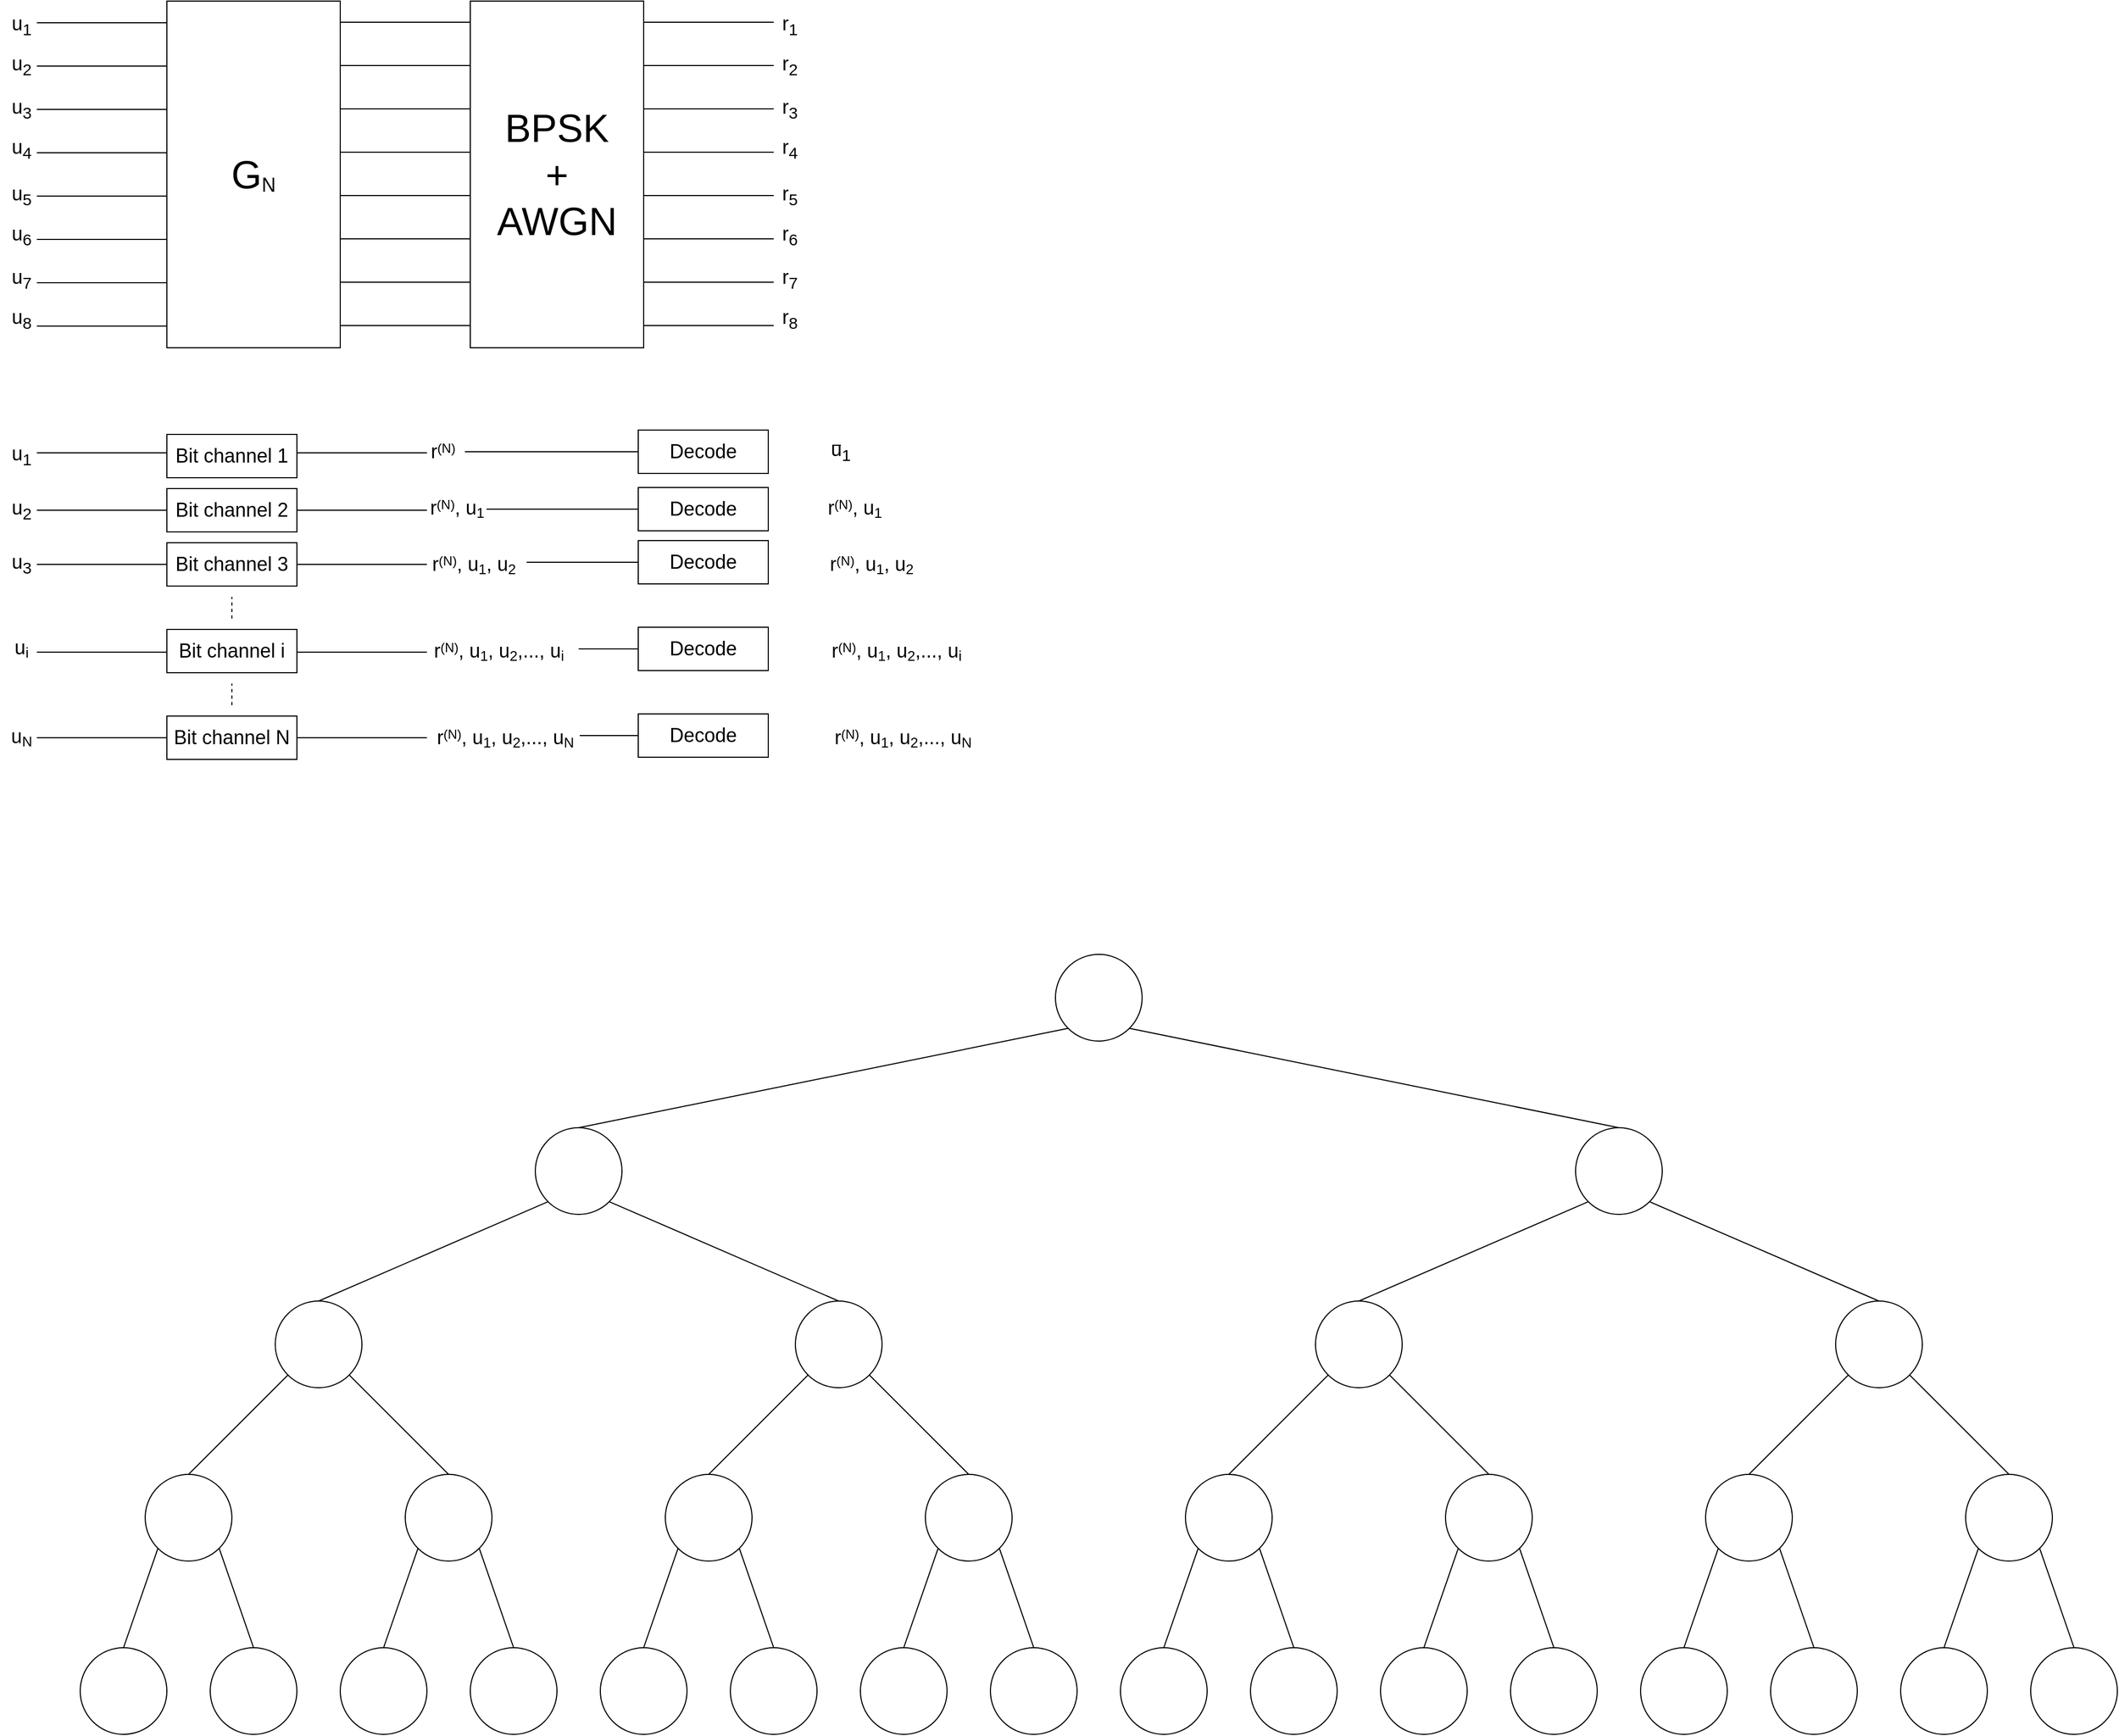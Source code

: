 <mxfile version="15.4.1" type="github">
  <diagram id="AOskYVD_T6Vx6nB35h6X" name="Page-1">
    <mxGraphModel dx="2333" dy="1123" grid="1" gridSize="10" guides="0" tooltips="1" connect="1" arrows="1" fold="1" page="1" pageScale="1" pageWidth="850" pageHeight="1100" math="0" shadow="0">
      <root>
        <mxCell id="0" />
        <mxCell id="1" parent="0" />
        <mxCell id="Tc1mEy770o2BSBTzKzoE-2" value="&lt;font&gt;&lt;span style=&quot;font-size: 36px&quot;&gt;G&lt;/span&gt;&lt;sub&gt;&lt;font style=&quot;font-size: 18px&quot;&gt;N&lt;/font&gt;&lt;/sub&gt;&lt;/font&gt;" style="rounded=0;whiteSpace=wrap;html=1;fillColor=none;" parent="1" vertex="1">
          <mxGeometry x="200" y="40" width="160" height="320" as="geometry" />
        </mxCell>
        <mxCell id="Tc1mEy770o2BSBTzKzoE-3" value="" style="endArrow=none;html=1;" parent="1" edge="1">
          <mxGeometry width="50" height="50" relative="1" as="geometry">
            <mxPoint x="80" y="60" as="sourcePoint" />
            <mxPoint x="200" y="60" as="targetPoint" />
          </mxGeometry>
        </mxCell>
        <mxCell id="Tc1mEy770o2BSBTzKzoE-4" value="" style="endArrow=none;html=1;" parent="1" edge="1">
          <mxGeometry width="50" height="50" relative="1" as="geometry">
            <mxPoint x="80" y="100" as="sourcePoint" />
            <mxPoint x="200" y="100" as="targetPoint" />
          </mxGeometry>
        </mxCell>
        <mxCell id="Tc1mEy770o2BSBTzKzoE-9" value="" style="endArrow=none;html=1;" parent="1" edge="1">
          <mxGeometry width="50" height="50" relative="1" as="geometry">
            <mxPoint x="80" y="140" as="sourcePoint" />
            <mxPoint x="200" y="140" as="targetPoint" />
          </mxGeometry>
        </mxCell>
        <mxCell id="Tc1mEy770o2BSBTzKzoE-10" value="" style="endArrow=none;html=1;" parent="1" edge="1">
          <mxGeometry width="50" height="50" relative="1" as="geometry">
            <mxPoint x="80" y="180" as="sourcePoint" />
            <mxPoint x="200" y="180" as="targetPoint" />
          </mxGeometry>
        </mxCell>
        <mxCell id="Tc1mEy770o2BSBTzKzoE-11" value="" style="endArrow=none;html=1;" parent="1" edge="1">
          <mxGeometry width="50" height="50" relative="1" as="geometry">
            <mxPoint x="80" y="220" as="sourcePoint" />
            <mxPoint x="200" y="220" as="targetPoint" />
          </mxGeometry>
        </mxCell>
        <mxCell id="Tc1mEy770o2BSBTzKzoE-12" value="" style="endArrow=none;html=1;" parent="1" edge="1">
          <mxGeometry width="50" height="50" relative="1" as="geometry">
            <mxPoint x="80" y="260" as="sourcePoint" />
            <mxPoint x="200" y="260" as="targetPoint" />
          </mxGeometry>
        </mxCell>
        <mxCell id="Tc1mEy770o2BSBTzKzoE-13" value="" style="endArrow=none;html=1;" parent="1" edge="1">
          <mxGeometry width="50" height="50" relative="1" as="geometry">
            <mxPoint x="80" y="300" as="sourcePoint" />
            <mxPoint x="200" y="300" as="targetPoint" />
          </mxGeometry>
        </mxCell>
        <mxCell id="Tc1mEy770o2BSBTzKzoE-14" value="" style="endArrow=none;html=1;" parent="1" edge="1">
          <mxGeometry width="50" height="50" relative="1" as="geometry">
            <mxPoint x="80" y="340" as="sourcePoint" />
            <mxPoint x="200" y="340" as="targetPoint" />
          </mxGeometry>
        </mxCell>
        <mxCell id="Tc1mEy770o2BSBTzKzoE-15" value="" style="endArrow=none;html=1;" parent="1" edge="1">
          <mxGeometry width="50" height="50" relative="1" as="geometry">
            <mxPoint x="360" y="59.5" as="sourcePoint" />
            <mxPoint x="480" y="59.5" as="targetPoint" />
          </mxGeometry>
        </mxCell>
        <mxCell id="Tc1mEy770o2BSBTzKzoE-16" value="" style="endArrow=none;html=1;" parent="1" edge="1">
          <mxGeometry width="50" height="50" relative="1" as="geometry">
            <mxPoint x="360" y="99.5" as="sourcePoint" />
            <mxPoint x="480" y="99.5" as="targetPoint" />
          </mxGeometry>
        </mxCell>
        <mxCell id="Tc1mEy770o2BSBTzKzoE-17" value="" style="endArrow=none;html=1;" parent="1" edge="1">
          <mxGeometry width="50" height="50" relative="1" as="geometry">
            <mxPoint x="360" y="139.5" as="sourcePoint" />
            <mxPoint x="480" y="139.5" as="targetPoint" />
          </mxGeometry>
        </mxCell>
        <mxCell id="Tc1mEy770o2BSBTzKzoE-18" value="" style="endArrow=none;html=1;" parent="1" edge="1">
          <mxGeometry width="50" height="50" relative="1" as="geometry">
            <mxPoint x="360" y="179.5" as="sourcePoint" />
            <mxPoint x="480" y="179.5" as="targetPoint" />
          </mxGeometry>
        </mxCell>
        <mxCell id="Tc1mEy770o2BSBTzKzoE-19" value="" style="endArrow=none;html=1;" parent="1" edge="1">
          <mxGeometry width="50" height="50" relative="1" as="geometry">
            <mxPoint x="360" y="219.5" as="sourcePoint" />
            <mxPoint x="480" y="219.5" as="targetPoint" />
          </mxGeometry>
        </mxCell>
        <mxCell id="Tc1mEy770o2BSBTzKzoE-20" value="" style="endArrow=none;html=1;" parent="1" edge="1">
          <mxGeometry width="50" height="50" relative="1" as="geometry">
            <mxPoint x="360" y="259.5" as="sourcePoint" />
            <mxPoint x="480" y="259.5" as="targetPoint" />
          </mxGeometry>
        </mxCell>
        <mxCell id="Tc1mEy770o2BSBTzKzoE-21" value="" style="endArrow=none;html=1;" parent="1" edge="1">
          <mxGeometry width="50" height="50" relative="1" as="geometry">
            <mxPoint x="360" y="299.5" as="sourcePoint" />
            <mxPoint x="480" y="299.5" as="targetPoint" />
          </mxGeometry>
        </mxCell>
        <mxCell id="Tc1mEy770o2BSBTzKzoE-22" value="" style="endArrow=none;html=1;" parent="1" edge="1">
          <mxGeometry width="50" height="50" relative="1" as="geometry">
            <mxPoint x="360" y="339.5" as="sourcePoint" />
            <mxPoint x="480" y="339.5" as="targetPoint" />
          </mxGeometry>
        </mxCell>
        <mxCell id="Tc1mEy770o2BSBTzKzoE-23" value="&lt;font style=&quot;font-size: 36px&quot;&gt;BPSK&lt;br&gt;+&lt;br&gt;AWGN&lt;/font&gt;" style="rounded=0;whiteSpace=wrap;html=1;fillColor=none;" parent="1" vertex="1">
          <mxGeometry x="480" y="40" width="160" height="320" as="geometry" />
        </mxCell>
        <mxCell id="Tc1mEy770o2BSBTzKzoE-24" value="" style="endArrow=none;html=1;" parent="1" edge="1">
          <mxGeometry width="50" height="50" relative="1" as="geometry">
            <mxPoint x="640" y="59.5" as="sourcePoint" />
            <mxPoint x="760" y="59.5" as="targetPoint" />
          </mxGeometry>
        </mxCell>
        <mxCell id="Tc1mEy770o2BSBTzKzoE-25" value="" style="endArrow=none;html=1;" parent="1" edge="1">
          <mxGeometry width="50" height="50" relative="1" as="geometry">
            <mxPoint x="640" y="99.5" as="sourcePoint" />
            <mxPoint x="760" y="99.5" as="targetPoint" />
          </mxGeometry>
        </mxCell>
        <mxCell id="Tc1mEy770o2BSBTzKzoE-26" value="" style="endArrow=none;html=1;" parent="1" edge="1">
          <mxGeometry width="50" height="50" relative="1" as="geometry">
            <mxPoint x="640" y="139.5" as="sourcePoint" />
            <mxPoint x="760" y="139.5" as="targetPoint" />
          </mxGeometry>
        </mxCell>
        <mxCell id="Tc1mEy770o2BSBTzKzoE-27" value="" style="endArrow=none;html=1;" parent="1" edge="1">
          <mxGeometry width="50" height="50" relative="1" as="geometry">
            <mxPoint x="640" y="179.5" as="sourcePoint" />
            <mxPoint x="760" y="179.5" as="targetPoint" />
          </mxGeometry>
        </mxCell>
        <mxCell id="Tc1mEy770o2BSBTzKzoE-28" value="" style="endArrow=none;html=1;" parent="1" edge="1">
          <mxGeometry width="50" height="50" relative="1" as="geometry">
            <mxPoint x="640" y="219.5" as="sourcePoint" />
            <mxPoint x="760" y="219.5" as="targetPoint" />
          </mxGeometry>
        </mxCell>
        <mxCell id="Tc1mEy770o2BSBTzKzoE-29" value="" style="endArrow=none;html=1;" parent="1" edge="1">
          <mxGeometry width="50" height="50" relative="1" as="geometry">
            <mxPoint x="640" y="259.5" as="sourcePoint" />
            <mxPoint x="760" y="259.5" as="targetPoint" />
          </mxGeometry>
        </mxCell>
        <mxCell id="Tc1mEy770o2BSBTzKzoE-30" value="" style="endArrow=none;html=1;" parent="1" edge="1">
          <mxGeometry width="50" height="50" relative="1" as="geometry">
            <mxPoint x="640" y="299.5" as="sourcePoint" />
            <mxPoint x="760" y="299.5" as="targetPoint" />
          </mxGeometry>
        </mxCell>
        <mxCell id="Tc1mEy770o2BSBTzKzoE-31" value="" style="endArrow=none;html=1;" parent="1" edge="1">
          <mxGeometry width="50" height="50" relative="1" as="geometry">
            <mxPoint x="640" y="339.5" as="sourcePoint" />
            <mxPoint x="760" y="339.5" as="targetPoint" />
          </mxGeometry>
        </mxCell>
        <mxCell id="Tc1mEy770o2BSBTzKzoE-32" value="&lt;font style=&quot;font-size: 18px&quot;&gt;u&lt;sub&gt;1&lt;/sub&gt;&lt;/font&gt;" style="text;html=1;strokeColor=none;fillColor=none;align=center;verticalAlign=middle;whiteSpace=wrap;rounded=0;" parent="1" vertex="1">
          <mxGeometry x="46" y="53" width="40" height="20" as="geometry" />
        </mxCell>
        <mxCell id="Tc1mEy770o2BSBTzKzoE-33" value="&lt;font style=&quot;font-size: 18px&quot;&gt;u&lt;sub&gt;2&lt;/sub&gt;&lt;/font&gt;" style="text;html=1;strokeColor=none;fillColor=none;align=center;verticalAlign=middle;whiteSpace=wrap;rounded=0;" parent="1" vertex="1">
          <mxGeometry x="46" y="90" width="40" height="20" as="geometry" />
        </mxCell>
        <mxCell id="Tc1mEy770o2BSBTzKzoE-34" value="&lt;font style=&quot;font-size: 18px&quot;&gt;u&lt;sub&gt;3&lt;/sub&gt;&lt;/font&gt;" style="text;html=1;strokeColor=none;fillColor=none;align=center;verticalAlign=middle;whiteSpace=wrap;rounded=0;" parent="1" vertex="1">
          <mxGeometry x="46" y="130" width="40" height="20" as="geometry" />
        </mxCell>
        <mxCell id="Tc1mEy770o2BSBTzKzoE-35" value="&lt;font style=&quot;font-size: 18px&quot;&gt;u&lt;sub&gt;4&lt;/sub&gt;&lt;/font&gt;" style="text;html=1;strokeColor=none;fillColor=none;align=center;verticalAlign=middle;whiteSpace=wrap;rounded=0;" parent="1" vertex="1">
          <mxGeometry x="46" y="167" width="40" height="20" as="geometry" />
        </mxCell>
        <mxCell id="Tc1mEy770o2BSBTzKzoE-36" value="&lt;font style=&quot;font-size: 18px&quot;&gt;u&lt;sub&gt;5&lt;/sub&gt;&lt;/font&gt;" style="text;html=1;strokeColor=none;fillColor=none;align=center;verticalAlign=middle;whiteSpace=wrap;rounded=0;" parent="1" vertex="1">
          <mxGeometry x="46" y="210" width="40" height="20" as="geometry" />
        </mxCell>
        <mxCell id="Tc1mEy770o2BSBTzKzoE-37" value="&lt;font style=&quot;font-size: 18px&quot;&gt;u&lt;sub&gt;6&lt;br&gt;&lt;/sub&gt;&lt;/font&gt;" style="text;html=1;strokeColor=none;fillColor=none;align=center;verticalAlign=middle;whiteSpace=wrap;rounded=0;" parent="1" vertex="1">
          <mxGeometry x="46" y="247" width="40" height="20" as="geometry" />
        </mxCell>
        <mxCell id="Tc1mEy770o2BSBTzKzoE-38" value="&lt;font style=&quot;font-size: 18px&quot;&gt;u&lt;sub&gt;7&lt;/sub&gt;&lt;/font&gt;" style="text;html=1;strokeColor=none;fillColor=none;align=center;verticalAlign=middle;whiteSpace=wrap;rounded=0;" parent="1" vertex="1">
          <mxGeometry x="46" y="287" width="40" height="20" as="geometry" />
        </mxCell>
        <mxCell id="Tc1mEy770o2BSBTzKzoE-39" value="&lt;font style=&quot;font-size: 18px&quot;&gt;u&lt;sub&gt;8&lt;/sub&gt;&lt;/font&gt;" style="text;html=1;strokeColor=none;fillColor=none;align=center;verticalAlign=middle;whiteSpace=wrap;rounded=0;" parent="1" vertex="1">
          <mxGeometry x="46" y="324" width="40" height="20" as="geometry" />
        </mxCell>
        <mxCell id="Tc1mEy770o2BSBTzKzoE-40" value="&lt;font style=&quot;font-size: 18px&quot;&gt;r&lt;sub&gt;1&lt;/sub&gt;&lt;/font&gt;" style="text;html=1;strokeColor=none;fillColor=none;align=center;verticalAlign=middle;whiteSpace=wrap;rounded=0;" parent="1" vertex="1">
          <mxGeometry x="755" y="53" width="40" height="20" as="geometry" />
        </mxCell>
        <mxCell id="Tc1mEy770o2BSBTzKzoE-41" value="&lt;font style=&quot;font-size: 18px&quot;&gt;r&lt;sub&gt;2&lt;/sub&gt;&lt;/font&gt;" style="text;html=1;strokeColor=none;fillColor=none;align=center;verticalAlign=middle;whiteSpace=wrap;rounded=0;" parent="1" vertex="1">
          <mxGeometry x="755" y="90" width="40" height="20" as="geometry" />
        </mxCell>
        <mxCell id="Tc1mEy770o2BSBTzKzoE-42" value="&lt;font style=&quot;font-size: 18px&quot;&gt;r&lt;sub&gt;3&lt;/sub&gt;&lt;/font&gt;" style="text;html=1;strokeColor=none;fillColor=none;align=center;verticalAlign=middle;whiteSpace=wrap;rounded=0;" parent="1" vertex="1">
          <mxGeometry x="755" y="130" width="40" height="20" as="geometry" />
        </mxCell>
        <mxCell id="Tc1mEy770o2BSBTzKzoE-43" value="&lt;font style=&quot;font-size: 18px&quot;&gt;r&lt;sub&gt;4&lt;/sub&gt;&lt;/font&gt;" style="text;html=1;strokeColor=none;fillColor=none;align=center;verticalAlign=middle;whiteSpace=wrap;rounded=0;" parent="1" vertex="1">
          <mxGeometry x="755" y="167" width="40" height="20" as="geometry" />
        </mxCell>
        <mxCell id="Tc1mEy770o2BSBTzKzoE-44" value="&lt;font style=&quot;font-size: 18px&quot;&gt;r&lt;sub&gt;5&lt;/sub&gt;&lt;/font&gt;" style="text;html=1;strokeColor=none;fillColor=none;align=center;verticalAlign=middle;whiteSpace=wrap;rounded=0;" parent="1" vertex="1">
          <mxGeometry x="755" y="210" width="40" height="20" as="geometry" />
        </mxCell>
        <mxCell id="Tc1mEy770o2BSBTzKzoE-45" value="&lt;font style=&quot;font-size: 18px&quot;&gt;r&lt;sub&gt;6&lt;br&gt;&lt;/sub&gt;&lt;/font&gt;" style="text;html=1;strokeColor=none;fillColor=none;align=center;verticalAlign=middle;whiteSpace=wrap;rounded=0;" parent="1" vertex="1">
          <mxGeometry x="755" y="247" width="40" height="20" as="geometry" />
        </mxCell>
        <mxCell id="Tc1mEy770o2BSBTzKzoE-46" value="&lt;font style=&quot;font-size: 18px&quot;&gt;r&lt;sub&gt;7&lt;/sub&gt;&lt;/font&gt;" style="text;html=1;strokeColor=none;fillColor=none;align=center;verticalAlign=middle;whiteSpace=wrap;rounded=0;" parent="1" vertex="1">
          <mxGeometry x="755" y="287" width="40" height="20" as="geometry" />
        </mxCell>
        <mxCell id="Tc1mEy770o2BSBTzKzoE-47" value="&lt;font style=&quot;font-size: 18px&quot;&gt;r&lt;sub&gt;8&lt;/sub&gt;&lt;/font&gt;" style="text;html=1;strokeColor=none;fillColor=none;align=center;verticalAlign=middle;whiteSpace=wrap;rounded=0;" parent="1" vertex="1">
          <mxGeometry x="755" y="324" width="40" height="20" as="geometry" />
        </mxCell>
        <mxCell id="Fft4RuXF4kXxr0UAbme2-1" value="&lt;font style=&quot;font-size: 18px&quot;&gt;Bit channel 1&lt;/font&gt;" style="rounded=0;whiteSpace=wrap;html=1;fillColor=none;" parent="1" vertex="1">
          <mxGeometry x="200" y="440" width="120" height="40" as="geometry" />
        </mxCell>
        <mxCell id="Fft4RuXF4kXxr0UAbme2-2" value="&lt;font style=&quot;font-size: 18px&quot;&gt;Bit channel 2&lt;/font&gt;" style="rounded=0;whiteSpace=wrap;html=1;fillColor=none;" parent="1" vertex="1">
          <mxGeometry x="200" y="490" width="120" height="40" as="geometry" />
        </mxCell>
        <mxCell id="Fft4RuXF4kXxr0UAbme2-3" value="&lt;font style=&quot;font-size: 18px&quot;&gt;Bit channel 3&lt;/font&gt;" style="rounded=0;whiteSpace=wrap;html=1;fillColor=none;" parent="1" vertex="1">
          <mxGeometry x="200" y="540" width="120" height="40" as="geometry" />
        </mxCell>
        <mxCell id="Fft4RuXF4kXxr0UAbme2-4" value="&lt;font style=&quot;font-size: 18px&quot;&gt;Bit channel i&lt;/font&gt;" style="rounded=0;whiteSpace=wrap;html=1;fillColor=none;" parent="1" vertex="1">
          <mxGeometry x="200" y="620" width="120" height="40" as="geometry" />
        </mxCell>
        <mxCell id="Fft4RuXF4kXxr0UAbme2-5" value="" style="endArrow=none;dashed=1;html=1;" parent="1" edge="1">
          <mxGeometry width="50" height="50" relative="1" as="geometry">
            <mxPoint x="260" y="610" as="sourcePoint" />
            <mxPoint x="260" y="590" as="targetPoint" />
          </mxGeometry>
        </mxCell>
        <mxCell id="Fft4RuXF4kXxr0UAbme2-7" value="&lt;font style=&quot;font-size: 18px&quot;&gt;Bit channel N&lt;/font&gt;" style="rounded=0;whiteSpace=wrap;html=1;fillColor=none;" parent="1" vertex="1">
          <mxGeometry x="200" y="700" width="120" height="40" as="geometry" />
        </mxCell>
        <mxCell id="Fft4RuXF4kXxr0UAbme2-8" value="" style="endArrow=none;dashed=1;html=1;" parent="1" edge="1">
          <mxGeometry width="50" height="50" relative="1" as="geometry">
            <mxPoint x="260" y="690" as="sourcePoint" />
            <mxPoint x="260" y="670" as="targetPoint" />
          </mxGeometry>
        </mxCell>
        <mxCell id="Fft4RuXF4kXxr0UAbme2-9" value="" style="endArrow=none;html=1;" parent="1" edge="1">
          <mxGeometry width="50" height="50" relative="1" as="geometry">
            <mxPoint x="80" y="457" as="sourcePoint" />
            <mxPoint x="200" y="457" as="targetPoint" />
          </mxGeometry>
        </mxCell>
        <mxCell id="Fft4RuXF4kXxr0UAbme2-10" value="" style="endArrow=none;html=1;" parent="1" edge="1">
          <mxGeometry width="50" height="50" relative="1" as="geometry">
            <mxPoint x="80" y="510" as="sourcePoint" />
            <mxPoint x="200" y="510" as="targetPoint" />
          </mxGeometry>
        </mxCell>
        <mxCell id="Fft4RuXF4kXxr0UAbme2-11" value="" style="endArrow=none;html=1;" parent="1" edge="1">
          <mxGeometry width="50" height="50" relative="1" as="geometry">
            <mxPoint x="80" y="560" as="sourcePoint" />
            <mxPoint x="200" y="560" as="targetPoint" />
          </mxGeometry>
        </mxCell>
        <mxCell id="Fft4RuXF4kXxr0UAbme2-12" value="" style="endArrow=none;html=1;" parent="1" edge="1">
          <mxGeometry width="50" height="50" relative="1" as="geometry">
            <mxPoint x="80" y="641" as="sourcePoint" />
            <mxPoint x="200" y="641" as="targetPoint" />
          </mxGeometry>
        </mxCell>
        <mxCell id="Fft4RuXF4kXxr0UAbme2-13" value="" style="endArrow=none;html=1;" parent="1" edge="1">
          <mxGeometry width="50" height="50" relative="1" as="geometry">
            <mxPoint x="80" y="720" as="sourcePoint" />
            <mxPoint x="200" y="720" as="targetPoint" />
          </mxGeometry>
        </mxCell>
        <mxCell id="Fft4RuXF4kXxr0UAbme2-14" value="&lt;font style=&quot;font-size: 18px&quot;&gt;u&lt;sub&gt;1&lt;/sub&gt;&lt;/font&gt;" style="text;html=1;strokeColor=none;fillColor=none;align=center;verticalAlign=middle;whiteSpace=wrap;rounded=0;" parent="1" vertex="1">
          <mxGeometry x="46" y="450" width="40" height="20" as="geometry" />
        </mxCell>
        <mxCell id="Fft4RuXF4kXxr0UAbme2-15" value="&lt;font style=&quot;font-size: 18px&quot;&gt;u&lt;sub&gt;2&lt;/sub&gt;&lt;/font&gt;" style="text;html=1;strokeColor=none;fillColor=none;align=center;verticalAlign=middle;whiteSpace=wrap;rounded=0;" parent="1" vertex="1">
          <mxGeometry x="46" y="500" width="40" height="20" as="geometry" />
        </mxCell>
        <mxCell id="Fft4RuXF4kXxr0UAbme2-16" value="&lt;font style=&quot;font-size: 18px&quot;&gt;u&lt;sub&gt;3&lt;/sub&gt;&lt;/font&gt;" style="text;html=1;strokeColor=none;fillColor=none;align=center;verticalAlign=middle;whiteSpace=wrap;rounded=0;" parent="1" vertex="1">
          <mxGeometry x="46" y="550" width="40" height="20" as="geometry" />
        </mxCell>
        <mxCell id="Fft4RuXF4kXxr0UAbme2-17" value="&lt;font&gt;&lt;span style=&quot;font-size: 18px&quot;&gt;u&lt;/span&gt;&lt;sub&gt;&lt;font style=&quot;font-size: 13px&quot;&gt;i&lt;/font&gt;&lt;/sub&gt;&lt;/font&gt;" style="text;html=1;strokeColor=none;fillColor=none;align=center;verticalAlign=middle;whiteSpace=wrap;rounded=0;" parent="1" vertex="1">
          <mxGeometry x="46" y="628" width="40" height="20" as="geometry" />
        </mxCell>
        <mxCell id="Fft4RuXF4kXxr0UAbme2-18" value="&lt;font&gt;&lt;span style=&quot;font-size: 18px&quot;&gt;u&lt;/span&gt;&lt;sub&gt;&lt;font style=&quot;font-size: 13px&quot;&gt;N&lt;/font&gt;&lt;/sub&gt;&lt;/font&gt;" style="text;html=1;strokeColor=none;fillColor=none;align=center;verticalAlign=middle;whiteSpace=wrap;rounded=0;" parent="1" vertex="1">
          <mxGeometry x="46" y="710" width="40" height="20" as="geometry" />
        </mxCell>
        <mxCell id="Fft4RuXF4kXxr0UAbme2-20" value="" style="endArrow=none;html=1;" parent="1" edge="1">
          <mxGeometry width="50" height="50" relative="1" as="geometry">
            <mxPoint x="320" y="457" as="sourcePoint" />
            <mxPoint x="440" y="457" as="targetPoint" />
          </mxGeometry>
        </mxCell>
        <mxCell id="Fft4RuXF4kXxr0UAbme2-21" value="" style="endArrow=none;html=1;" parent="1" edge="1">
          <mxGeometry width="50" height="50" relative="1" as="geometry">
            <mxPoint x="320" y="510" as="sourcePoint" />
            <mxPoint x="440" y="510" as="targetPoint" />
          </mxGeometry>
        </mxCell>
        <mxCell id="Fft4RuXF4kXxr0UAbme2-22" value="" style="endArrow=none;html=1;" parent="1" edge="1">
          <mxGeometry width="50" height="50" relative="1" as="geometry">
            <mxPoint x="320" y="560" as="sourcePoint" />
            <mxPoint x="440" y="560" as="targetPoint" />
          </mxGeometry>
        </mxCell>
        <mxCell id="Fft4RuXF4kXxr0UAbme2-23" value="" style="endArrow=none;html=1;" parent="1" edge="1">
          <mxGeometry width="50" height="50" relative="1" as="geometry">
            <mxPoint x="320" y="641" as="sourcePoint" />
            <mxPoint x="440" y="641" as="targetPoint" />
          </mxGeometry>
        </mxCell>
        <mxCell id="Fft4RuXF4kXxr0UAbme2-24" value="" style="endArrow=none;html=1;" parent="1" edge="1">
          <mxGeometry width="50" height="50" relative="1" as="geometry">
            <mxPoint x="320" y="720" as="sourcePoint" />
            <mxPoint x="440" y="720" as="targetPoint" />
          </mxGeometry>
        </mxCell>
        <mxCell id="Fft4RuXF4kXxr0UAbme2-27" value="&lt;span style=&quot;font-size: 18px&quot;&gt;r&lt;/span&gt;&lt;sup&gt;&lt;font style=&quot;font-size: 12px&quot;&gt;(N)&lt;/font&gt;&lt;/sup&gt;" style="text;html=1;strokeColor=none;fillColor=none;align=center;verticalAlign=middle;whiteSpace=wrap;rounded=0;" parent="1" vertex="1">
          <mxGeometry x="435" y="446" width="40" height="20" as="geometry" />
        </mxCell>
        <mxCell id="Fft4RuXF4kXxr0UAbme2-28" value="&lt;span style=&quot;font-size: 18px&quot;&gt;r&lt;/span&gt;&lt;sup&gt;&lt;font style=&quot;font-size: 12px&quot;&gt;(N)&lt;/font&gt;&lt;/sup&gt;&lt;span style=&quot;font-size: 18px&quot;&gt;, u&lt;/span&gt;&lt;sub&gt;&lt;font style=&quot;font-size: 13px&quot;&gt;1&lt;/font&gt;&lt;/sub&gt;" style="text;html=1;strokeColor=none;fillColor=none;align=center;verticalAlign=middle;whiteSpace=wrap;rounded=0;" parent="1" vertex="1">
          <mxGeometry x="441" y="499" width="54" height="20" as="geometry" />
        </mxCell>
        <mxCell id="Fft4RuXF4kXxr0UAbme2-29" value="&lt;font&gt;&lt;span style=&quot;font-size: 18px&quot;&gt;r&lt;/span&gt;&lt;sup style=&quot;font-size: 18px&quot;&gt;&lt;font style=&quot;font-size: 12px&quot;&gt;(N)&lt;/font&gt;&lt;/sup&gt;&lt;span style=&quot;font-size: 18px&quot;&gt;, u&lt;/span&gt;&lt;sub&gt;&lt;font style=&quot;font-size: 13px&quot;&gt;1&lt;/font&gt;&lt;/sub&gt;&lt;span style=&quot;font-size: 18px&quot;&gt;, u&lt;/span&gt;&lt;sub&gt;&lt;font style=&quot;font-size: 13px&quot;&gt;2&lt;/font&gt;&lt;/sub&gt;&lt;/font&gt;" style="text;html=1;strokeColor=none;fillColor=none;align=center;verticalAlign=middle;whiteSpace=wrap;rounded=0;" parent="1" vertex="1">
          <mxGeometry x="435" y="548" width="97" height="20" as="geometry" />
        </mxCell>
        <mxCell id="Fft4RuXF4kXxr0UAbme2-30" value="&lt;font&gt;&lt;span style=&quot;font-size: 18px&quot;&gt;r&lt;/span&gt;&lt;sup style=&quot;font-size: 18px&quot;&gt;&lt;font style=&quot;font-size: 12px&quot;&gt;(N)&lt;/font&gt;&lt;/sup&gt;&lt;span style=&quot;font-size: 18px&quot;&gt;, u&lt;/span&gt;&lt;sub&gt;&lt;font style=&quot;font-size: 13px&quot;&gt;1&lt;/font&gt;&lt;/sub&gt;&lt;span style=&quot;font-size: 18px&quot;&gt;, u&lt;/span&gt;&lt;sub&gt;&lt;font style=&quot;font-size: 13px&quot;&gt;2&lt;/font&gt;&lt;/sub&gt;&lt;span style=&quot;font-size: 18px&quot;&gt;,..., u&lt;/span&gt;&lt;sub&gt;&lt;font style=&quot;font-size: 13px&quot;&gt;i&lt;/font&gt;&lt;/sub&gt;&lt;/font&gt;" style="text;html=1;strokeColor=none;fillColor=none;align=center;verticalAlign=middle;whiteSpace=wrap;rounded=0;" parent="1" vertex="1">
          <mxGeometry x="433" y="628" width="147" height="20" as="geometry" />
        </mxCell>
        <mxCell id="Fft4RuXF4kXxr0UAbme2-31" value="&lt;font&gt;&lt;span style=&quot;font-size: 18px&quot;&gt;r&lt;/span&gt;&lt;sup style=&quot;font-size: 18px&quot;&gt;&lt;font style=&quot;font-size: 12px&quot;&gt;(N)&lt;/font&gt;&lt;/sup&gt;&lt;span style=&quot;font-size: 18px&quot;&gt;, u&lt;/span&gt;&lt;sub&gt;&lt;font style=&quot;font-size: 13px&quot;&gt;1&lt;/font&gt;&lt;/sub&gt;&lt;span style=&quot;font-size: 18px&quot;&gt;, u&lt;/span&gt;&lt;sub&gt;&lt;font style=&quot;font-size: 13px&quot;&gt;2&lt;/font&gt;&lt;/sub&gt;&lt;span style=&quot;font-size: 18px&quot;&gt;,...,&amp;nbsp;u&lt;/span&gt;&lt;sub&gt;&lt;font style=&quot;font-size: 13px&quot;&gt;N&lt;/font&gt;&lt;/sub&gt;&lt;/font&gt;" style="text;html=1;strokeColor=none;fillColor=none;align=center;verticalAlign=middle;whiteSpace=wrap;rounded=0;" parent="1" vertex="1">
          <mxGeometry x="444" y="708" width="137" height="20" as="geometry" />
        </mxCell>
        <mxCell id="eZ2CjNAfuJwfLxTCeF0J-1" value="&lt;font style=&quot;font-size: 18px&quot;&gt;Decode&lt;/font&gt;" style="rounded=0;whiteSpace=wrap;html=1;fillColor=none;" parent="1" vertex="1">
          <mxGeometry x="635" y="436" width="120" height="40" as="geometry" />
        </mxCell>
        <mxCell id="eZ2CjNAfuJwfLxTCeF0J-2" value="&lt;span style=&quot;font-size: 18px&quot;&gt;Decode&lt;/span&gt;" style="rounded=0;whiteSpace=wrap;html=1;fillColor=none;" parent="1" vertex="1">
          <mxGeometry x="635" y="489" width="120" height="40" as="geometry" />
        </mxCell>
        <mxCell id="eZ2CjNAfuJwfLxTCeF0J-3" value="&lt;span style=&quot;font-size: 18px&quot;&gt;Decode&lt;/span&gt;" style="rounded=0;whiteSpace=wrap;html=1;fillColor=none;" parent="1" vertex="1">
          <mxGeometry x="635" y="538" width="120" height="40" as="geometry" />
        </mxCell>
        <mxCell id="eZ2CjNAfuJwfLxTCeF0J-4" value="&lt;span style=&quot;font-size: 18px&quot;&gt;Decode&lt;/span&gt;" style="rounded=0;whiteSpace=wrap;html=1;fillColor=none;" parent="1" vertex="1">
          <mxGeometry x="635" y="618" width="120" height="40" as="geometry" />
        </mxCell>
        <mxCell id="eZ2CjNAfuJwfLxTCeF0J-5" value="&lt;span style=&quot;font-size: 18px&quot;&gt;Decode&lt;/span&gt;" style="rounded=0;whiteSpace=wrap;html=1;fillColor=none;" parent="1" vertex="1">
          <mxGeometry x="635" y="698" width="120" height="40" as="geometry" />
        </mxCell>
        <mxCell id="eZ2CjNAfuJwfLxTCeF0J-10" value="" style="endArrow=none;html=1;entryX=1;entryY=0.5;entryDx=0;entryDy=0;exitX=0;exitY=0.5;exitDx=0;exitDy=0;" parent="1" source="eZ2CjNAfuJwfLxTCeF0J-1" target="Fft4RuXF4kXxr0UAbme2-27" edge="1">
          <mxGeometry width="50" height="50" relative="1" as="geometry">
            <mxPoint x="400" y="680" as="sourcePoint" />
            <mxPoint x="450" y="630" as="targetPoint" />
          </mxGeometry>
        </mxCell>
        <mxCell id="eZ2CjNAfuJwfLxTCeF0J-11" value="" style="endArrow=none;html=1;entryX=0;entryY=0.5;entryDx=0;entryDy=0;exitX=1;exitY=0.5;exitDx=0;exitDy=0;" parent="1" source="Fft4RuXF4kXxr0UAbme2-28" target="eZ2CjNAfuJwfLxTCeF0J-2" edge="1">
          <mxGeometry width="50" height="50" relative="1" as="geometry">
            <mxPoint x="520" y="520" as="sourcePoint" />
            <mxPoint x="600" y="500" as="targetPoint" />
          </mxGeometry>
        </mxCell>
        <mxCell id="eZ2CjNAfuJwfLxTCeF0J-12" value="" style="endArrow=none;html=1;exitX=1;exitY=0.5;exitDx=0;exitDy=0;entryX=0;entryY=0.5;entryDx=0;entryDy=0;" parent="1" source="Fft4RuXF4kXxr0UAbme2-29" target="eZ2CjNAfuJwfLxTCeF0J-3" edge="1">
          <mxGeometry width="50" height="50" relative="1" as="geometry">
            <mxPoint x="550" y="620" as="sourcePoint" />
            <mxPoint x="600" y="570" as="targetPoint" />
          </mxGeometry>
        </mxCell>
        <mxCell id="eZ2CjNAfuJwfLxTCeF0J-13" value="" style="endArrow=none;html=1;exitX=1;exitY=0.5;exitDx=0;exitDy=0;entryX=0;entryY=0.5;entryDx=0;entryDy=0;" parent="1" source="Fft4RuXF4kXxr0UAbme2-30" target="eZ2CjNAfuJwfLxTCeF0J-4" edge="1">
          <mxGeometry width="50" height="50" relative="1" as="geometry">
            <mxPoint x="470" y="640" as="sourcePoint" />
            <mxPoint x="520" y="590" as="targetPoint" />
          </mxGeometry>
        </mxCell>
        <mxCell id="eZ2CjNAfuJwfLxTCeF0J-14" value="" style="endArrow=none;html=1;exitX=1;exitY=0.5;exitDx=0;exitDy=0;entryX=0;entryY=0.5;entryDx=0;entryDy=0;" parent="1" source="Fft4RuXF4kXxr0UAbme2-31" target="eZ2CjNAfuJwfLxTCeF0J-5" edge="1">
          <mxGeometry width="50" height="50" relative="1" as="geometry">
            <mxPoint x="600" y="820" as="sourcePoint" />
            <mxPoint x="650" y="770" as="targetPoint" />
          </mxGeometry>
        </mxCell>
        <mxCell id="eZ2CjNAfuJwfLxTCeF0J-18" value="&lt;span style=&quot;font-size: 18px&quot;&gt;u&lt;sub&gt;1&lt;/sub&gt;&lt;/span&gt;" style="text;html=1;strokeColor=none;fillColor=none;align=center;verticalAlign=middle;whiteSpace=wrap;rounded=0;" parent="1" vertex="1">
          <mxGeometry x="802" y="446" width="40" height="20" as="geometry" />
        </mxCell>
        <mxCell id="eZ2CjNAfuJwfLxTCeF0J-19" value="&lt;span style=&quot;font-size: 18px&quot;&gt;r&lt;/span&gt;&lt;sup&gt;&lt;font style=&quot;font-size: 12px&quot;&gt;(N)&lt;/font&gt;&lt;/sup&gt;&lt;span style=&quot;font-size: 18px&quot;&gt;, u&lt;/span&gt;&lt;sub&gt;&lt;font style=&quot;font-size: 13px&quot;&gt;1&lt;/font&gt;&lt;/sub&gt;" style="text;html=1;strokeColor=none;fillColor=none;align=center;verticalAlign=middle;whiteSpace=wrap;rounded=0;" parent="1" vertex="1">
          <mxGeometry x="808" y="499" width="54" height="20" as="geometry" />
        </mxCell>
        <mxCell id="eZ2CjNAfuJwfLxTCeF0J-20" value="&lt;font&gt;&lt;span style=&quot;font-size: 18px&quot;&gt;r&lt;/span&gt;&lt;sup style=&quot;font-size: 18px&quot;&gt;&lt;font style=&quot;font-size: 12px&quot;&gt;(N)&lt;/font&gt;&lt;/sup&gt;&lt;span style=&quot;font-size: 18px&quot;&gt;, u&lt;/span&gt;&lt;sub&gt;&lt;font style=&quot;font-size: 13px&quot;&gt;1&lt;/font&gt;&lt;/sub&gt;&lt;span style=&quot;font-size: 18px&quot;&gt;, u&lt;/span&gt;&lt;sub&gt;&lt;font style=&quot;font-size: 13px&quot;&gt;2&lt;/font&gt;&lt;/sub&gt;&lt;/font&gt;" style="text;html=1;strokeColor=none;fillColor=none;align=center;verticalAlign=middle;whiteSpace=wrap;rounded=0;" parent="1" vertex="1">
          <mxGeometry x="802" y="548" width="97" height="20" as="geometry" />
        </mxCell>
        <mxCell id="eZ2CjNAfuJwfLxTCeF0J-21" value="&lt;font&gt;&lt;span style=&quot;font-size: 18px&quot;&gt;r&lt;/span&gt;&lt;sup style=&quot;font-size: 18px&quot;&gt;&lt;font style=&quot;font-size: 12px&quot;&gt;(N)&lt;/font&gt;&lt;/sup&gt;&lt;span style=&quot;font-size: 18px&quot;&gt;, u&lt;/span&gt;&lt;sub&gt;&lt;font style=&quot;font-size: 13px&quot;&gt;1&lt;/font&gt;&lt;/sub&gt;&lt;span style=&quot;font-size: 18px&quot;&gt;, u&lt;/span&gt;&lt;sub&gt;&lt;font style=&quot;font-size: 13px&quot;&gt;2&lt;/font&gt;&lt;/sub&gt;&lt;span style=&quot;font-size: 18px&quot;&gt;,..., u&lt;/span&gt;&lt;sub&gt;&lt;font style=&quot;font-size: 13px&quot;&gt;i&lt;/font&gt;&lt;/sub&gt;&lt;/font&gt;" style="text;html=1;strokeColor=none;fillColor=none;align=center;verticalAlign=middle;whiteSpace=wrap;rounded=0;" parent="1" vertex="1">
          <mxGeometry x="800" y="628" width="147" height="20" as="geometry" />
        </mxCell>
        <mxCell id="eZ2CjNAfuJwfLxTCeF0J-22" value="&lt;font&gt;&lt;span style=&quot;font-size: 18px&quot;&gt;r&lt;/span&gt;&lt;sup style=&quot;font-size: 18px&quot;&gt;&lt;font style=&quot;font-size: 12px&quot;&gt;(N)&lt;/font&gt;&lt;/sup&gt;&lt;span style=&quot;font-size: 18px&quot;&gt;, u&lt;/span&gt;&lt;sub&gt;&lt;font style=&quot;font-size: 13px&quot;&gt;1&lt;/font&gt;&lt;/sub&gt;&lt;span style=&quot;font-size: 18px&quot;&gt;, u&lt;/span&gt;&lt;sub&gt;&lt;font style=&quot;font-size: 13px&quot;&gt;2&lt;/font&gt;&lt;/sub&gt;&lt;span style=&quot;font-size: 18px&quot;&gt;,...,&amp;nbsp;u&lt;/span&gt;&lt;sub&gt;&lt;font style=&quot;font-size: 13px&quot;&gt;N&lt;/font&gt;&lt;/sub&gt;&lt;/font&gt;" style="text;html=1;strokeColor=none;fillColor=none;align=center;verticalAlign=middle;whiteSpace=wrap;rounded=0;" parent="1" vertex="1">
          <mxGeometry x="811" y="708" width="137" height="20" as="geometry" />
        </mxCell>
        <mxCell id="eZ2CjNAfuJwfLxTCeF0J-25" value="" style="endArrow=none;html=1;" parent="1" edge="1">
          <mxGeometry width="50" height="50" relative="1" as="geometry">
            <mxPoint x="814" y="450" as="sourcePoint" />
            <mxPoint x="822" y="450" as="targetPoint" />
          </mxGeometry>
        </mxCell>
        <mxCell id="QPV_tZbVYUH0hGGgRZ_0-54" style="rounded=0;orthogonalLoop=1;jettySize=auto;html=1;exitX=0.5;exitY=0;exitDx=0;exitDy=0;entryX=0;entryY=1;entryDx=0;entryDy=0;endArrow=none;endFill=0;" edge="1" parent="1" source="QPV_tZbVYUH0hGGgRZ_0-39" target="QPV_tZbVYUH0hGGgRZ_0-41">
          <mxGeometry relative="1" as="geometry" />
        </mxCell>
        <mxCell id="QPV_tZbVYUH0hGGgRZ_0-39" value="" style="ellipse;whiteSpace=wrap;html=1;aspect=fixed;" vertex="1" parent="1">
          <mxGeometry x="120" y="1560" width="80" height="80" as="geometry" />
        </mxCell>
        <mxCell id="QPV_tZbVYUH0hGGgRZ_0-55" style="edgeStyle=none;rounded=0;orthogonalLoop=1;jettySize=auto;html=1;exitX=0.5;exitY=0;exitDx=0;exitDy=0;entryX=1;entryY=1;entryDx=0;entryDy=0;endArrow=none;endFill=0;" edge="1" parent="1" source="QPV_tZbVYUH0hGGgRZ_0-40" target="QPV_tZbVYUH0hGGgRZ_0-41">
          <mxGeometry relative="1" as="geometry" />
        </mxCell>
        <mxCell id="QPV_tZbVYUH0hGGgRZ_0-40" value="" style="ellipse;whiteSpace=wrap;html=1;aspect=fixed;" vertex="1" parent="1">
          <mxGeometry x="240" y="1560" width="80" height="80" as="geometry" />
        </mxCell>
        <mxCell id="QPV_tZbVYUH0hGGgRZ_0-62" style="edgeStyle=none;rounded=0;orthogonalLoop=1;jettySize=auto;html=1;exitX=0.5;exitY=0;exitDx=0;exitDy=0;entryX=0;entryY=1;entryDx=0;entryDy=0;endArrow=none;endFill=0;" edge="1" parent="1" source="QPV_tZbVYUH0hGGgRZ_0-41" target="QPV_tZbVYUH0hGGgRZ_0-51">
          <mxGeometry relative="1" as="geometry" />
        </mxCell>
        <mxCell id="QPV_tZbVYUH0hGGgRZ_0-41" value="" style="ellipse;whiteSpace=wrap;html=1;aspect=fixed;" vertex="1" parent="1">
          <mxGeometry x="180" y="1400" width="80" height="80" as="geometry" />
        </mxCell>
        <mxCell id="QPV_tZbVYUH0hGGgRZ_0-56" style="edgeStyle=none;rounded=0;orthogonalLoop=1;jettySize=auto;html=1;exitX=0.5;exitY=0;exitDx=0;exitDy=0;entryX=0;entryY=1;entryDx=0;entryDy=0;endArrow=none;endFill=0;" edge="1" parent="1" source="QPV_tZbVYUH0hGGgRZ_0-42" target="QPV_tZbVYUH0hGGgRZ_0-44">
          <mxGeometry relative="1" as="geometry" />
        </mxCell>
        <mxCell id="QPV_tZbVYUH0hGGgRZ_0-42" value="" style="ellipse;whiteSpace=wrap;html=1;aspect=fixed;" vertex="1" parent="1">
          <mxGeometry x="360" y="1560" width="80" height="80" as="geometry" />
        </mxCell>
        <mxCell id="QPV_tZbVYUH0hGGgRZ_0-57" style="edgeStyle=none;rounded=0;orthogonalLoop=1;jettySize=auto;html=1;exitX=0.5;exitY=0;exitDx=0;exitDy=0;entryX=1;entryY=1;entryDx=0;entryDy=0;endArrow=none;endFill=0;" edge="1" parent="1" source="QPV_tZbVYUH0hGGgRZ_0-43" target="QPV_tZbVYUH0hGGgRZ_0-44">
          <mxGeometry relative="1" as="geometry" />
        </mxCell>
        <mxCell id="QPV_tZbVYUH0hGGgRZ_0-43" value="" style="ellipse;whiteSpace=wrap;html=1;aspect=fixed;" vertex="1" parent="1">
          <mxGeometry x="480" y="1560" width="80" height="80" as="geometry" />
        </mxCell>
        <mxCell id="QPV_tZbVYUH0hGGgRZ_0-63" style="edgeStyle=none;rounded=0;orthogonalLoop=1;jettySize=auto;html=1;exitX=0.5;exitY=0;exitDx=0;exitDy=0;entryX=1;entryY=1;entryDx=0;entryDy=0;endArrow=none;endFill=0;" edge="1" parent="1" source="QPV_tZbVYUH0hGGgRZ_0-44" target="QPV_tZbVYUH0hGGgRZ_0-51">
          <mxGeometry relative="1" as="geometry" />
        </mxCell>
        <mxCell id="QPV_tZbVYUH0hGGgRZ_0-44" value="" style="ellipse;whiteSpace=wrap;html=1;aspect=fixed;" vertex="1" parent="1">
          <mxGeometry x="420" y="1400" width="80" height="80" as="geometry" />
        </mxCell>
        <mxCell id="QPV_tZbVYUH0hGGgRZ_0-58" style="edgeStyle=none;rounded=0;orthogonalLoop=1;jettySize=auto;html=1;exitX=0.5;exitY=0;exitDx=0;exitDy=0;entryX=0;entryY=1;entryDx=0;entryDy=0;endArrow=none;endFill=0;" edge="1" parent="1" source="QPV_tZbVYUH0hGGgRZ_0-45" target="QPV_tZbVYUH0hGGgRZ_0-47">
          <mxGeometry relative="1" as="geometry" />
        </mxCell>
        <mxCell id="QPV_tZbVYUH0hGGgRZ_0-45" value="" style="ellipse;whiteSpace=wrap;html=1;aspect=fixed;" vertex="1" parent="1">
          <mxGeometry x="600" y="1560" width="80" height="80" as="geometry" />
        </mxCell>
        <mxCell id="QPV_tZbVYUH0hGGgRZ_0-59" style="edgeStyle=none;rounded=0;orthogonalLoop=1;jettySize=auto;html=1;exitX=0.5;exitY=0;exitDx=0;exitDy=0;entryX=1;entryY=1;entryDx=0;entryDy=0;endArrow=none;endFill=0;" edge="1" parent="1" source="QPV_tZbVYUH0hGGgRZ_0-46" target="QPV_tZbVYUH0hGGgRZ_0-47">
          <mxGeometry relative="1" as="geometry" />
        </mxCell>
        <mxCell id="QPV_tZbVYUH0hGGgRZ_0-46" value="" style="ellipse;whiteSpace=wrap;html=1;aspect=fixed;" vertex="1" parent="1">
          <mxGeometry x="720" y="1560" width="80" height="80" as="geometry" />
        </mxCell>
        <mxCell id="QPV_tZbVYUH0hGGgRZ_0-64" style="edgeStyle=none;rounded=0;orthogonalLoop=1;jettySize=auto;html=1;exitX=0.5;exitY=0;exitDx=0;exitDy=0;endArrow=none;endFill=0;" edge="1" parent="1" source="QPV_tZbVYUH0hGGgRZ_0-47" target="QPV_tZbVYUH0hGGgRZ_0-52">
          <mxGeometry relative="1" as="geometry" />
        </mxCell>
        <mxCell id="QPV_tZbVYUH0hGGgRZ_0-47" value="" style="ellipse;whiteSpace=wrap;html=1;aspect=fixed;" vertex="1" parent="1">
          <mxGeometry x="660" y="1400" width="80" height="80" as="geometry" />
        </mxCell>
        <mxCell id="QPV_tZbVYUH0hGGgRZ_0-60" style="edgeStyle=none;rounded=0;orthogonalLoop=1;jettySize=auto;html=1;exitX=0.5;exitY=0;exitDx=0;exitDy=0;entryX=0;entryY=1;entryDx=0;entryDy=0;endArrow=none;endFill=0;" edge="1" parent="1" source="QPV_tZbVYUH0hGGgRZ_0-48" target="QPV_tZbVYUH0hGGgRZ_0-50">
          <mxGeometry relative="1" as="geometry" />
        </mxCell>
        <mxCell id="QPV_tZbVYUH0hGGgRZ_0-48" value="" style="ellipse;whiteSpace=wrap;html=1;aspect=fixed;" vertex="1" parent="1">
          <mxGeometry x="840" y="1560" width="80" height="80" as="geometry" />
        </mxCell>
        <mxCell id="QPV_tZbVYUH0hGGgRZ_0-61" style="edgeStyle=none;rounded=0;orthogonalLoop=1;jettySize=auto;html=1;exitX=0.5;exitY=0;exitDx=0;exitDy=0;entryX=1;entryY=1;entryDx=0;entryDy=0;endArrow=none;endFill=0;" edge="1" parent="1" source="QPV_tZbVYUH0hGGgRZ_0-49" target="QPV_tZbVYUH0hGGgRZ_0-50">
          <mxGeometry relative="1" as="geometry" />
        </mxCell>
        <mxCell id="QPV_tZbVYUH0hGGgRZ_0-49" value="" style="ellipse;whiteSpace=wrap;html=1;aspect=fixed;" vertex="1" parent="1">
          <mxGeometry x="960" y="1560" width="80" height="80" as="geometry" />
        </mxCell>
        <mxCell id="QPV_tZbVYUH0hGGgRZ_0-65" style="edgeStyle=none;rounded=0;orthogonalLoop=1;jettySize=auto;html=1;exitX=0.5;exitY=0;exitDx=0;exitDy=0;endArrow=none;endFill=0;" edge="1" parent="1" source="QPV_tZbVYUH0hGGgRZ_0-50" target="QPV_tZbVYUH0hGGgRZ_0-52">
          <mxGeometry relative="1" as="geometry" />
        </mxCell>
        <mxCell id="QPV_tZbVYUH0hGGgRZ_0-50" value="" style="ellipse;whiteSpace=wrap;html=1;aspect=fixed;" vertex="1" parent="1">
          <mxGeometry x="900" y="1400" width="80" height="80" as="geometry" />
        </mxCell>
        <mxCell id="QPV_tZbVYUH0hGGgRZ_0-67" style="edgeStyle=none;rounded=0;orthogonalLoop=1;jettySize=auto;html=1;exitX=0.5;exitY=0;exitDx=0;exitDy=0;entryX=0;entryY=1;entryDx=0;entryDy=0;endArrow=none;endFill=0;" edge="1" parent="1" source="QPV_tZbVYUH0hGGgRZ_0-51" target="QPV_tZbVYUH0hGGgRZ_0-53">
          <mxGeometry relative="1" as="geometry" />
        </mxCell>
        <mxCell id="QPV_tZbVYUH0hGGgRZ_0-51" value="" style="ellipse;whiteSpace=wrap;html=1;aspect=fixed;" vertex="1" parent="1">
          <mxGeometry x="300" y="1240" width="80" height="80" as="geometry" />
        </mxCell>
        <mxCell id="QPV_tZbVYUH0hGGgRZ_0-68" style="edgeStyle=none;rounded=0;orthogonalLoop=1;jettySize=auto;html=1;exitX=0.5;exitY=0;exitDx=0;exitDy=0;entryX=1;entryY=1;entryDx=0;entryDy=0;endArrow=none;endFill=0;" edge="1" parent="1" source="QPV_tZbVYUH0hGGgRZ_0-52" target="QPV_tZbVYUH0hGGgRZ_0-53">
          <mxGeometry relative="1" as="geometry" />
        </mxCell>
        <mxCell id="QPV_tZbVYUH0hGGgRZ_0-52" value="" style="ellipse;whiteSpace=wrap;html=1;aspect=fixed;" vertex="1" parent="1">
          <mxGeometry x="780" y="1240" width="80" height="80" as="geometry" />
        </mxCell>
        <mxCell id="QPV_tZbVYUH0hGGgRZ_0-100" style="edgeStyle=none;rounded=0;orthogonalLoop=1;jettySize=auto;html=1;exitX=0.5;exitY=0;exitDx=0;exitDy=0;entryX=0;entryY=1;entryDx=0;entryDy=0;endArrow=none;endFill=0;" edge="1" parent="1" source="QPV_tZbVYUH0hGGgRZ_0-53" target="QPV_tZbVYUH0hGGgRZ_0-99">
          <mxGeometry relative="1" as="geometry" />
        </mxCell>
        <mxCell id="QPV_tZbVYUH0hGGgRZ_0-53" value="" style="ellipse;whiteSpace=wrap;html=1;aspect=fixed;" vertex="1" parent="1">
          <mxGeometry x="540" y="1080" width="80" height="80" as="geometry" />
        </mxCell>
        <mxCell id="QPV_tZbVYUH0hGGgRZ_0-69" style="rounded=0;orthogonalLoop=1;jettySize=auto;html=1;exitX=0.5;exitY=0;exitDx=0;exitDy=0;entryX=0;entryY=1;entryDx=0;entryDy=0;endArrow=none;endFill=0;" edge="1" parent="1" source="QPV_tZbVYUH0hGGgRZ_0-70" target="QPV_tZbVYUH0hGGgRZ_0-74">
          <mxGeometry relative="1" as="geometry" />
        </mxCell>
        <mxCell id="QPV_tZbVYUH0hGGgRZ_0-70" value="" style="ellipse;whiteSpace=wrap;html=1;aspect=fixed;" vertex="1" parent="1">
          <mxGeometry x="1080" y="1560" width="80" height="80" as="geometry" />
        </mxCell>
        <mxCell id="QPV_tZbVYUH0hGGgRZ_0-71" style="edgeStyle=none;rounded=0;orthogonalLoop=1;jettySize=auto;html=1;exitX=0.5;exitY=0;exitDx=0;exitDy=0;entryX=1;entryY=1;entryDx=0;entryDy=0;endArrow=none;endFill=0;" edge="1" parent="1" source="QPV_tZbVYUH0hGGgRZ_0-72" target="QPV_tZbVYUH0hGGgRZ_0-74">
          <mxGeometry relative="1" as="geometry" />
        </mxCell>
        <mxCell id="QPV_tZbVYUH0hGGgRZ_0-72" value="" style="ellipse;whiteSpace=wrap;html=1;aspect=fixed;" vertex="1" parent="1">
          <mxGeometry x="1200" y="1560" width="80" height="80" as="geometry" />
        </mxCell>
        <mxCell id="QPV_tZbVYUH0hGGgRZ_0-73" style="edgeStyle=none;rounded=0;orthogonalLoop=1;jettySize=auto;html=1;exitX=0.5;exitY=0;exitDx=0;exitDy=0;entryX=0;entryY=1;entryDx=0;entryDy=0;endArrow=none;endFill=0;" edge="1" parent="1" source="QPV_tZbVYUH0hGGgRZ_0-74" target="QPV_tZbVYUH0hGGgRZ_0-94">
          <mxGeometry relative="1" as="geometry" />
        </mxCell>
        <mxCell id="QPV_tZbVYUH0hGGgRZ_0-74" value="" style="ellipse;whiteSpace=wrap;html=1;aspect=fixed;" vertex="1" parent="1">
          <mxGeometry x="1140" y="1400" width="80" height="80" as="geometry" />
        </mxCell>
        <mxCell id="QPV_tZbVYUH0hGGgRZ_0-75" style="edgeStyle=none;rounded=0;orthogonalLoop=1;jettySize=auto;html=1;exitX=0.5;exitY=0;exitDx=0;exitDy=0;entryX=0;entryY=1;entryDx=0;entryDy=0;endArrow=none;endFill=0;" edge="1" parent="1" source="QPV_tZbVYUH0hGGgRZ_0-76" target="QPV_tZbVYUH0hGGgRZ_0-80">
          <mxGeometry relative="1" as="geometry" />
        </mxCell>
        <mxCell id="QPV_tZbVYUH0hGGgRZ_0-76" value="" style="ellipse;whiteSpace=wrap;html=1;aspect=fixed;" vertex="1" parent="1">
          <mxGeometry x="1320" y="1560" width="80" height="80" as="geometry" />
        </mxCell>
        <mxCell id="QPV_tZbVYUH0hGGgRZ_0-77" style="edgeStyle=none;rounded=0;orthogonalLoop=1;jettySize=auto;html=1;exitX=0.5;exitY=0;exitDx=0;exitDy=0;entryX=1;entryY=1;entryDx=0;entryDy=0;endArrow=none;endFill=0;" edge="1" parent="1" source="QPV_tZbVYUH0hGGgRZ_0-78" target="QPV_tZbVYUH0hGGgRZ_0-80">
          <mxGeometry relative="1" as="geometry" />
        </mxCell>
        <mxCell id="QPV_tZbVYUH0hGGgRZ_0-78" value="" style="ellipse;whiteSpace=wrap;html=1;aspect=fixed;" vertex="1" parent="1">
          <mxGeometry x="1440" y="1560" width="80" height="80" as="geometry" />
        </mxCell>
        <mxCell id="QPV_tZbVYUH0hGGgRZ_0-79" style="edgeStyle=none;rounded=0;orthogonalLoop=1;jettySize=auto;html=1;exitX=0.5;exitY=0;exitDx=0;exitDy=0;entryX=1;entryY=1;entryDx=0;entryDy=0;endArrow=none;endFill=0;" edge="1" parent="1" source="QPV_tZbVYUH0hGGgRZ_0-80" target="QPV_tZbVYUH0hGGgRZ_0-94">
          <mxGeometry relative="1" as="geometry" />
        </mxCell>
        <mxCell id="QPV_tZbVYUH0hGGgRZ_0-80" value="" style="ellipse;whiteSpace=wrap;html=1;aspect=fixed;" vertex="1" parent="1">
          <mxGeometry x="1380" y="1400" width="80" height="80" as="geometry" />
        </mxCell>
        <mxCell id="QPV_tZbVYUH0hGGgRZ_0-81" style="edgeStyle=none;rounded=0;orthogonalLoop=1;jettySize=auto;html=1;exitX=0.5;exitY=0;exitDx=0;exitDy=0;entryX=0;entryY=1;entryDx=0;entryDy=0;endArrow=none;endFill=0;" edge="1" parent="1" source="QPV_tZbVYUH0hGGgRZ_0-82" target="QPV_tZbVYUH0hGGgRZ_0-86">
          <mxGeometry relative="1" as="geometry" />
        </mxCell>
        <mxCell id="QPV_tZbVYUH0hGGgRZ_0-82" value="" style="ellipse;whiteSpace=wrap;html=1;aspect=fixed;" vertex="1" parent="1">
          <mxGeometry x="1560" y="1560" width="80" height="80" as="geometry" />
        </mxCell>
        <mxCell id="QPV_tZbVYUH0hGGgRZ_0-83" style="edgeStyle=none;rounded=0;orthogonalLoop=1;jettySize=auto;html=1;exitX=0.5;exitY=0;exitDx=0;exitDy=0;entryX=1;entryY=1;entryDx=0;entryDy=0;endArrow=none;endFill=0;" edge="1" parent="1" source="QPV_tZbVYUH0hGGgRZ_0-84" target="QPV_tZbVYUH0hGGgRZ_0-86">
          <mxGeometry relative="1" as="geometry" />
        </mxCell>
        <mxCell id="QPV_tZbVYUH0hGGgRZ_0-84" value="" style="ellipse;whiteSpace=wrap;html=1;aspect=fixed;" vertex="1" parent="1">
          <mxGeometry x="1680" y="1560" width="80" height="80" as="geometry" />
        </mxCell>
        <mxCell id="QPV_tZbVYUH0hGGgRZ_0-85" style="edgeStyle=none;rounded=0;orthogonalLoop=1;jettySize=auto;html=1;exitX=0.5;exitY=0;exitDx=0;exitDy=0;endArrow=none;endFill=0;" edge="1" parent="1" source="QPV_tZbVYUH0hGGgRZ_0-86" target="QPV_tZbVYUH0hGGgRZ_0-96">
          <mxGeometry relative="1" as="geometry" />
        </mxCell>
        <mxCell id="QPV_tZbVYUH0hGGgRZ_0-86" value="" style="ellipse;whiteSpace=wrap;html=1;aspect=fixed;" vertex="1" parent="1">
          <mxGeometry x="1620" y="1400" width="80" height="80" as="geometry" />
        </mxCell>
        <mxCell id="QPV_tZbVYUH0hGGgRZ_0-87" style="edgeStyle=none;rounded=0;orthogonalLoop=1;jettySize=auto;html=1;exitX=0.5;exitY=0;exitDx=0;exitDy=0;entryX=0;entryY=1;entryDx=0;entryDy=0;endArrow=none;endFill=0;" edge="1" parent="1" source="QPV_tZbVYUH0hGGgRZ_0-88" target="QPV_tZbVYUH0hGGgRZ_0-92">
          <mxGeometry relative="1" as="geometry" />
        </mxCell>
        <mxCell id="QPV_tZbVYUH0hGGgRZ_0-88" value="" style="ellipse;whiteSpace=wrap;html=1;aspect=fixed;" vertex="1" parent="1">
          <mxGeometry x="1800" y="1560" width="80" height="80" as="geometry" />
        </mxCell>
        <mxCell id="QPV_tZbVYUH0hGGgRZ_0-89" style="edgeStyle=none;rounded=0;orthogonalLoop=1;jettySize=auto;html=1;exitX=0.5;exitY=0;exitDx=0;exitDy=0;entryX=1;entryY=1;entryDx=0;entryDy=0;endArrow=none;endFill=0;" edge="1" parent="1" source="QPV_tZbVYUH0hGGgRZ_0-90" target="QPV_tZbVYUH0hGGgRZ_0-92">
          <mxGeometry relative="1" as="geometry" />
        </mxCell>
        <mxCell id="QPV_tZbVYUH0hGGgRZ_0-90" value="" style="ellipse;whiteSpace=wrap;html=1;aspect=fixed;" vertex="1" parent="1">
          <mxGeometry x="1920" y="1560" width="80" height="80" as="geometry" />
        </mxCell>
        <mxCell id="QPV_tZbVYUH0hGGgRZ_0-91" style="edgeStyle=none;rounded=0;orthogonalLoop=1;jettySize=auto;html=1;exitX=0.5;exitY=0;exitDx=0;exitDy=0;endArrow=none;endFill=0;" edge="1" parent="1" source="QPV_tZbVYUH0hGGgRZ_0-92" target="QPV_tZbVYUH0hGGgRZ_0-96">
          <mxGeometry relative="1" as="geometry" />
        </mxCell>
        <mxCell id="QPV_tZbVYUH0hGGgRZ_0-92" value="" style="ellipse;whiteSpace=wrap;html=1;aspect=fixed;" vertex="1" parent="1">
          <mxGeometry x="1860" y="1400" width="80" height="80" as="geometry" />
        </mxCell>
        <mxCell id="QPV_tZbVYUH0hGGgRZ_0-93" style="edgeStyle=none;rounded=0;orthogonalLoop=1;jettySize=auto;html=1;exitX=0.5;exitY=0;exitDx=0;exitDy=0;entryX=0;entryY=1;entryDx=0;entryDy=0;endArrow=none;endFill=0;" edge="1" parent="1" source="QPV_tZbVYUH0hGGgRZ_0-94" target="QPV_tZbVYUH0hGGgRZ_0-97">
          <mxGeometry relative="1" as="geometry" />
        </mxCell>
        <mxCell id="QPV_tZbVYUH0hGGgRZ_0-94" value="" style="ellipse;whiteSpace=wrap;html=1;aspect=fixed;" vertex="1" parent="1">
          <mxGeometry x="1260" y="1240" width="80" height="80" as="geometry" />
        </mxCell>
        <mxCell id="QPV_tZbVYUH0hGGgRZ_0-95" style="edgeStyle=none;rounded=0;orthogonalLoop=1;jettySize=auto;html=1;exitX=0.5;exitY=0;exitDx=0;exitDy=0;entryX=1;entryY=1;entryDx=0;entryDy=0;endArrow=none;endFill=0;" edge="1" parent="1" source="QPV_tZbVYUH0hGGgRZ_0-96" target="QPV_tZbVYUH0hGGgRZ_0-97">
          <mxGeometry relative="1" as="geometry" />
        </mxCell>
        <mxCell id="QPV_tZbVYUH0hGGgRZ_0-96" value="" style="ellipse;whiteSpace=wrap;html=1;aspect=fixed;" vertex="1" parent="1">
          <mxGeometry x="1740" y="1240" width="80" height="80" as="geometry" />
        </mxCell>
        <mxCell id="QPV_tZbVYUH0hGGgRZ_0-101" style="edgeStyle=none;rounded=0;orthogonalLoop=1;jettySize=auto;html=1;exitX=0.5;exitY=0;exitDx=0;exitDy=0;entryX=1;entryY=1;entryDx=0;entryDy=0;endArrow=none;endFill=0;" edge="1" parent="1" source="QPV_tZbVYUH0hGGgRZ_0-97" target="QPV_tZbVYUH0hGGgRZ_0-99">
          <mxGeometry relative="1" as="geometry" />
        </mxCell>
        <mxCell id="QPV_tZbVYUH0hGGgRZ_0-97" value="" style="ellipse;whiteSpace=wrap;html=1;aspect=fixed;" vertex="1" parent="1">
          <mxGeometry x="1500" y="1080" width="80" height="80" as="geometry" />
        </mxCell>
        <mxCell id="QPV_tZbVYUH0hGGgRZ_0-99" value="" style="ellipse;whiteSpace=wrap;html=1;aspect=fixed;" vertex="1" parent="1">
          <mxGeometry x="1020" y="920" width="80" height="80" as="geometry" />
        </mxCell>
      </root>
    </mxGraphModel>
  </diagram>
</mxfile>
